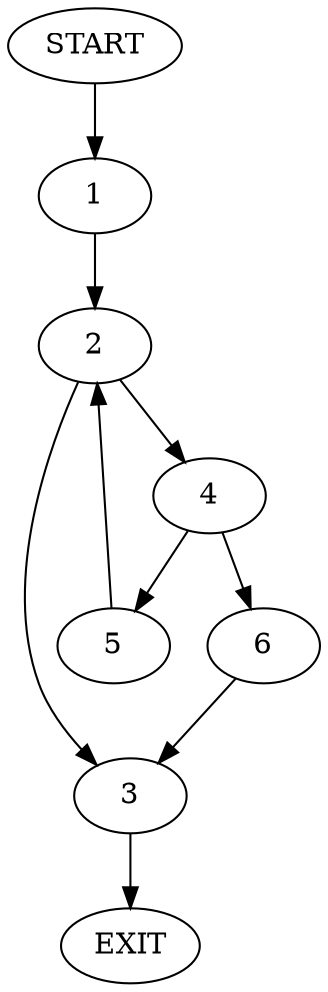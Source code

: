 digraph {
0 [label="START"]
7 [label="EXIT"]
0 -> 1
1 -> 2
2 -> 3
2 -> 4
4 -> 5
4 -> 6
3 -> 7
6 -> 3
5 -> 2
}
